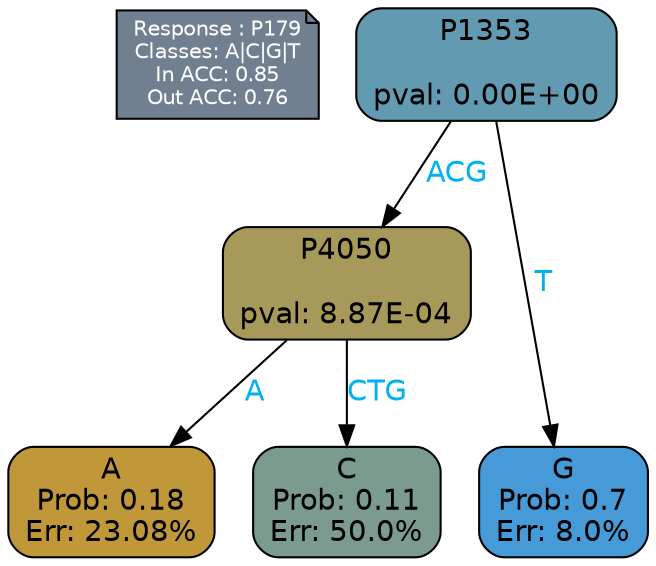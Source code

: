 digraph Tree {
node [shape=box, style="filled, rounded", color="black", fontname=helvetica] ;
graph [ranksep=equally, splines=polylines, bgcolor=transparent, dpi=600] ;
edge [fontname=helvetica] ;
LEGEND [label="Response : P179
Classes: A|C|G|T
In ACC: 0.85
Out ACC: 0.76
",shape=note,align=left,style=filled,fillcolor="slategray",fontcolor="white",fontsize=10];1 [label="P1353

pval: 0.00E+00", fillcolor="#629ab2"] ;
2 [label="P4050

pval: 8.87E-04", fillcolor="#a69959"] ;
3 [label="A
Prob: 0.18
Err: 23.08%", fillcolor="#c09839"] ;
4 [label="C
Prob: 0.11
Err: 50.0%", fillcolor="#7b9b8f"] ;
5 [label="G
Prob: 0.7
Err: 8.0%", fillcolor="#469ad7"] ;
1 -> 2 [label="ACG",fontcolor=deepskyblue2] ;
1 -> 5 [label="T",fontcolor=deepskyblue2] ;
2 -> 3 [label="A",fontcolor=deepskyblue2] ;
2 -> 4 [label="CTG",fontcolor=deepskyblue2] ;
{rank = same; 3;4;5;}{rank = same; LEGEND;1;}}